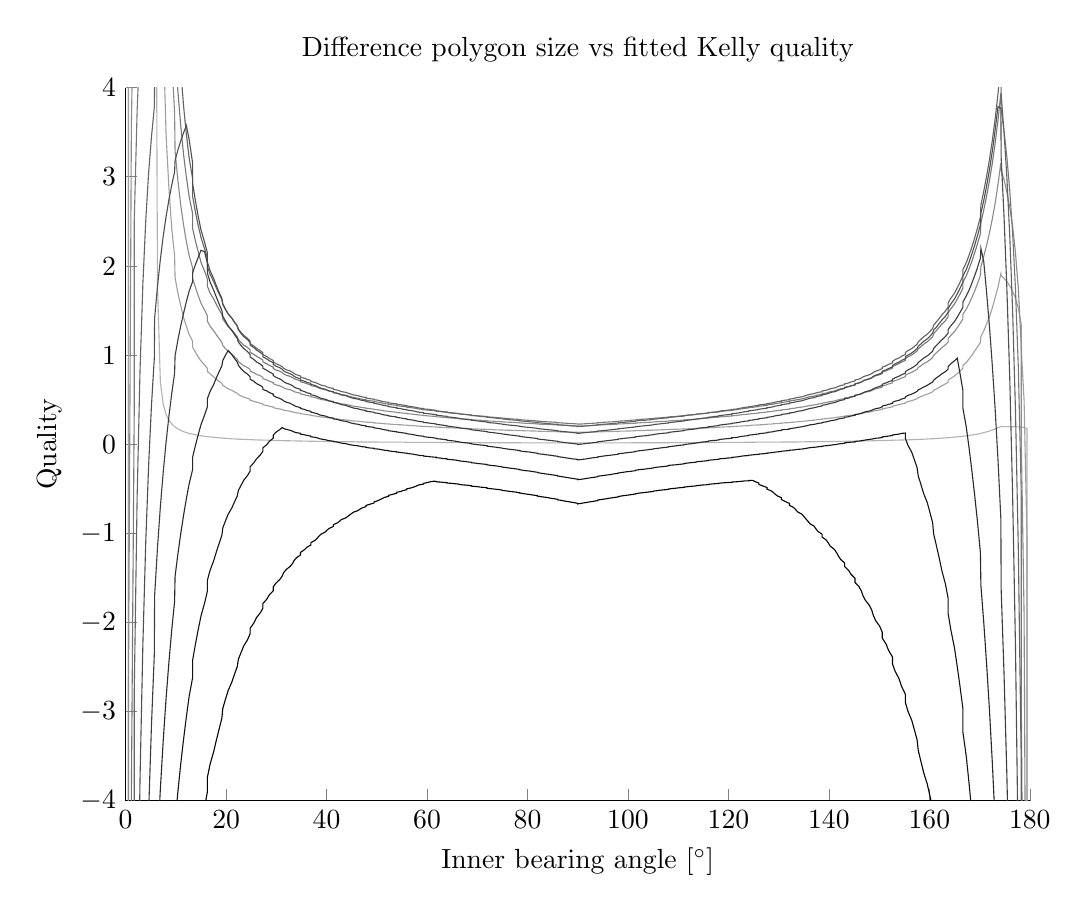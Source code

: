 % This file was created by matlab2tikz v0.4.0.
% Copyright (c) 2008--2013, Nico Schlömer <nico.schloemer@gmail.com>
% All rights reserved.
% 
% The latest updates can be retrieved from
%   http://www.mathworks.com/matlabcentral/fileexchange/22022-matlab2tikz
% where you can also make suggestions and rate matlab2tikz.
% 
% 
% 

% defining custom colors
\definecolor{mycolor1}{rgb}{0.622,0.622,0.622}%
\definecolor{mycolor2}{rgb}{0.544,0.544,0.544}%
\definecolor{mycolor3}{rgb}{0.467,0.467,0.467}%
\definecolor{mycolor4}{rgb}{0.389,0.389,0.389}%

\begin{tikzpicture}

\begin{axis}[%
width=4.521in,
height=3.566in,
scale only axis,
xmin=0,
xmax=180,
xlabel={Inner bearing angle $[^{\circ}]$},
ymin=-4,
ymax=4,
ylabel={Quality},
title={Difference polygon size vs fitted Kelly quality},
axis x line*=bottom,
axis y line*=left
]
\addplot [
color=white!70!black,
solid,
forget plot
]
table[row sep=crcr]{
0 -233.701\\
0.573 9.968\\
};
\addplot [
color=white!70!black,
solid,
forget plot
]
table[row sep=crcr]{
5.768 9.949\\
6.34 1.784\\
6.911 0.701\\
7.481 0.447\\
8.049 0.333\\
8.616 0.269\\
9.181 0.226\\
9.744 0.197\\
9.841 0.192\\
10.408 0.171\\
10.972 0.154\\
11.535 0.141\\
12.095 0.13\\
12.653 0.121\\
13.339 0.112\\
13.339 0.112\\
13.897 0.106\\
14.452 0.1\\
15.005 0.095\\
15.709 0.089\\
16.26 0.084\\
16.26 0.084\\
16.809 0.082\\
17.526 0.077\\
18.072 0.074\\
18.616 0.072\\
19.156 0.069\\
19.344 0.068\\
19.885 0.066\\
20.422 0.064\\
21.161 0.06\\
21.695 0.059\\
22.225 0.058\\
22.443 0.056\\
22.973 0.055\\
23.499 0.054\\
24.254 0.052\\
24.775 0.051\\
24.775 0.051\\
25.537 0.049\\
26.053 0.048\\
26.822 0.047\\
27.332 0.046\\
27.332 0.046\\
28.106 0.045\\
28.61 0.044\\
29.389 0.042\\
29.389 0.042\\
29.887 0.042\\
30.669 0.041\\
31.159 0.04\\
31.457 0.039\\
31.945 0.039\\
32.735 0.038\\
33.215 0.037\\
33.53 0.037\\
34.007 0.036\\
34.804 0.036\\
34.804 0.036\\
35.605 0.034\\
36.069 0.034\\
36.87 0.033\\
36.87 0.033\\
37.674 0.033\\
38.125 0.032\\
38.48 0.032\\
38.928 0.031\\
39.732 0.03\\
40.101 0.03\\
40.539 0.03\\
41.348 0.03\\
41.348 0.03\\
42.158 0.028\\
42.58 0.028\\
42.969 0.028\\
43.781 0.028\\
44.193 0.028\\
44.594 0.028\\
45 0.027\\
45.406 0.027\\
46.219 0.025\\
46.614 0.025\\
47.031 0.025\\
47.842 0.025\\
47.842 0.025\\
48.652 0.025\\
49.461 0.024\\
49.461 0.024\\
50.268 0.024\\
50.711 0.023\\
51.072 0.023\\
51.52 0.023\\
52.326 0.023\\
52.326 0.023\\
53.13 0.023\\
53.931 0.023\\
53.931 0.023\\
54.728 0.023\\
55.196 0.023\\
55.993 0.021\\
55.993 0.021\\
56.785 0.021\\
57.265 0.021\\
57.75 0.021\\
58.055 0.021\\
58.543 0.021\\
59.331 0.021\\
59.331 0.021\\
60.113 0.02\\
60.611 0.02\\
61.39 0.02\\
61.894 0.02\\
61.894 0.02\\
62.668 0.019\\
63.178 0.019\\
63.947 0.019\\
63.947 0.019\\
64.463 0.019\\
65.225 0.018\\
65.746 0.018\\
66.272 0.018\\
66.501 0.018\\
67.027 0.018\\
67.775 0.018\\
68.305 0.018\\
68.839 0.018\\
68.839 0.018\\
69.578 0.018\\
70.115 0.017\\
70.656 0.016\\
71.384 0.016\\
71.928 0.016\\
71.928 0.016\\
72.474 0.016\\
73.191 0.016\\
73.74 0.016\\
74.291 0.016\\
74.846 0.016\\
74.995 0.016\\
75.548 0.016\\
76.103 0.016\\
76.661 0.016\\
77.347 0.016\\
77.905 0.016\\
78.465 0.016\\
78.465 0.016\\
79.028 0.015\\
79.592 0.015\\
80.256 0.015\\
80.819 0.015\\
81.384 0.015\\
81.951 0.015\\
81.951 0.015\\
82.519 0.015\\
83.089 0.015\\
83.66 0.015\\
84.232 0.015\\
84.857 0.015\\
85.426 0.015\\
85.996 0.014\\
85.996 0.014\\
86.566 0.014\\
87.138 0.014\\
87.709 0.014\\
88.282 0.014\\
88.854 0.014\\
89.427 0.014\\
90 0.013\\
90 0.013\\
90.573 0.014\\
91.146 0.014\\
91.718 0.014\\
92.291 0.014\\
92.862 0.014\\
93.434 0.014\\
94.004 0.014\\
94.004 0.014\\
94.574 0.014\\
95.143 0.015\\
95.768 0.015\\
96.34 0.015\\
96.911 0.015\\
97.481 0.015\\
98.049 0.015\\
98.049 0.015\\
98.616 0.015\\
99.181 0.015\\
99.744 0.015\\
100.408 0.015\\
100.972 0.016\\
101.535 0.016\\
101.535 0.016\\
102.095 0.016\\
102.653 0.016\\
103.339 0.016\\
103.897 0.016\\
104.452 0.016\\
105.005 0.016\\
105.154 0.016\\
105.709 0.016\\
106.26 0.016\\
106.809 0.016\\
107.526 0.016\\
108.072 0.016\\
108.072 0.016\\
108.616 0.017\\
109.344 0.017\\
109.885 0.017\\
110.422 0.017\\
111.161 0.017\\
111.161 0.017\\
111.695 0.017\\
112.225 0.018\\
112.973 0.018\\
113.499 0.018\\
113.728 0.018\\
114.254 0.018\\
114.775 0.018\\
115.537 0.018\\
116.053 0.019\\
116.053 0.019\\
116.822 0.019\\
117.332 0.019\\
118.106 0.019\\
118.106 0.019\\
118.61 0.02\\
119.389 0.02\\
119.887 0.02\\
120.669 0.02\\
120.669 0.02\\
121.457 0.021\\
121.945 0.021\\
122.25 0.021\\
122.735 0.021\\
123.215 0.021\\
124.007 0.022\\
124.007 0.022\\
124.804 0.022\\
125.272 0.022\\
126.069 0.023\\
126.069 0.023\\
126.87 0.023\\
127.674 0.023\\
127.674 0.023\\
128.48 0.023\\
128.928 0.023\\
129.289 0.023\\
129.732 0.023\\
130.539 0.024\\
130.539 0.024\\
131.348 0.024\\
132.158 0.025\\
132.158 0.025\\
132.969 0.025\\
133.386 0.025\\
133.781 0.025\\
134.594 0.026\\
135 0.026\\
135.406 0.027\\
135.807 0.027\\
136.219 0.027\\
137.031 0.027\\
137.42 0.028\\
137.842 0.028\\
138.652 0.029\\
138.652 0.029\\
139.461 0.029\\
139.899 0.029\\
140.268 0.03\\
141.072 0.031\\
141.52 0.031\\
141.875 0.031\\
142.326 0.032\\
143.13 0.032\\
143.13 0.032\\
143.931 0.033\\
144.395 0.033\\
145.196 0.034\\
145.196 0.034\\
145.993 0.035\\
146.47 0.036\\
146.785 0.036\\
147.265 0.037\\
148.055 0.037\\
148.543 0.038\\
148.841 0.039\\
149.331 0.039\\
150.113 0.04\\
150.611 0.041\\
150.611 0.041\\
151.39 0.042\\
151.894 0.043\\
152.668 0.044\\
152.668 0.044\\
153.178 0.045\\
153.947 0.046\\
154.463 0.047\\
155.225 0.048\\
155.225 0.048\\
155.746 0.049\\
156.501 0.05\\
157.027 0.051\\
157.557 0.052\\
157.775 0.053\\
158.305 0.055\\
158.839 0.056\\
159.578 0.058\\
160.115 0.06\\
160.656 0.061\\
160.844 0.062\\
161.384 0.064\\
161.928 0.066\\
162.474 0.068\\
163.191 0.071\\
163.74 0.073\\
163.74 0.073\\
164.291 0.076\\
164.995 0.08\\
165.548 0.082\\
166.103 0.085\\
166.661 0.088\\
166.661 0.088\\
167.347 0.093\\
167.905 0.098\\
168.465 0.103\\
169.028 0.108\\
169.592 0.113\\
170.159 0.12\\
170.256 0.122\\
170.819 0.129\\
171.384 0.138\\
171.951 0.147\\
172.519 0.158\\
173.089 0.171\\
173.66 0.186\\
174.232 0.197\\
174.289 0.198\\
174.857 0.197\\
175.426 0.197\\
175.996 0.197\\
176.566 0.196\\
177.138 0.195\\
177.709 0.194\\
178.282 0.192\\
178.282 0.192\\
178.854 0.188\\
179.427 0.176\\
180 -243.501\\
};
\addplot [
color=mycolor1,
solid,
forget plot
]
table[row sep=crcr]{
0 -233.701\\
0.573 6.67\\
};
\addplot [
color=mycolor1,
solid,
forget plot
]
table[row sep=crcr]{
7.481 4.599\\
8.049 3.476\\
8.616 2.872\\
9.181 2.414\\
9.744 2.119\\
9.841 1.869\\
10.408 1.693\\
10.972 1.554\\
11.535 1.421\\
12.095 1.322\\
12.653 1.23\\
13.339 1.156\\
13.339 1.091\\
13.897 1.03\\
14.452 0.979\\
15.005 0.933\\
15.709 0.89\\
16.26 0.852\\
16.26 0.817\\
16.809 0.788\\
17.526 0.755\\
18.072 0.728\\
18.616 0.704\\
19.156 0.681\\
19.344 0.66\\
19.885 0.64\\
20.422 0.621\\
21.161 0.604\\
21.695 0.586\\
22.225 0.57\\
22.443 0.556\\
22.973 0.542\\
23.499 0.528\\
24.254 0.515\\
24.775 0.504\\
24.775 0.492\\
25.537 0.481\\
26.053 0.471\\
26.822 0.461\\
27.332 0.451\\
27.332 0.443\\
28.106 0.434\\
28.61 0.426\\
29.389 0.417\\
29.389 0.411\\
29.887 0.403\\
30.669 0.395\\
31.159 0.389\\
31.457 0.383\\
31.945 0.376\\
32.735 0.37\\
33.215 0.363\\
33.53 0.357\\
34.007 0.352\\
34.804 0.347\\
34.804 0.342\\
35.605 0.336\\
36.069 0.331\\
36.87 0.327\\
36.87 0.322\\
37.674 0.317\\
38.125 0.313\\
38.48 0.309\\
38.928 0.305\\
39.732 0.301\\
40.101 0.297\\
40.539 0.294\\
41.348 0.289\\
41.348 0.286\\
42.158 0.282\\
42.58 0.279\\
42.969 0.276\\
43.781 0.272\\
44.193 0.269\\
44.594 0.267\\
45 0.263\\
45.406 0.26\\
46.219 0.258\\
46.614 0.255\\
47.031 0.252\\
47.842 0.249\\
47.842 0.247\\
48.652 0.245\\
49.461 0.242\\
49.461 0.238\\
50.268 0.236\\
50.711 0.234\\
51.072 0.232\\
51.52 0.229\\
52.326 0.227\\
52.326 0.226\\
53.13 0.223\\
53.931 0.222\\
53.931 0.219\\
54.728 0.218\\
55.196 0.215\\
55.993 0.213\\
55.993 0.211\\
56.785 0.209\\
57.265 0.208\\
57.75 0.205\\
58.055 0.204\\
58.543 0.202\\
59.331 0.2\\
59.331 0.199\\
60.113 0.198\\
60.611 0.196\\
61.39 0.194\\
61.894 0.192\\
61.894 0.191\\
62.668 0.19\\
63.178 0.188\\
63.947 0.187\\
63.947 0.185\\
64.463 0.184\\
65.225 0.183\\
65.746 0.181\\
66.272 0.18\\
66.501 0.179\\
67.027 0.177\\
67.775 0.176\\
68.305 0.175\\
68.839 0.174\\
68.839 0.172\\
69.578 0.171\\
70.115 0.17\\
70.656 0.168\\
71.384 0.168\\
71.928 0.166\\
71.928 0.165\\
72.474 0.165\\
73.191 0.162\\
73.74 0.161\\
74.291 0.16\\
74.846 0.159\\
74.995 0.159\\
75.548 0.157\\
76.103 0.156\\
76.661 0.156\\
77.347 0.155\\
77.905 0.154\\
78.465 0.153\\
78.465 0.153\\
79.028 0.151\\
79.592 0.15\\
80.256 0.149\\
80.819 0.148\\
81.384 0.148\\
81.951 0.146\\
81.951 0.146\\
82.519 0.145\\
83.089 0.144\\
83.66 0.143\\
84.232 0.142\\
84.857 0.141\\
85.426 0.141\\
85.996 0.14\\
85.996 0.14\\
86.566 0.137\\
87.138 0.137\\
87.709 0.136\\
88.282 0.135\\
88.854 0.135\\
89.427 0.134\\
90 0.134\\
90 0.132\\
90.573 0.134\\
91.146 0.134\\
91.718 0.135\\
92.291 0.135\\
92.862 0.137\\
93.434 0.137\\
94.004 0.138\\
94.004 0.138\\
94.574 0.14\\
95.143 0.14\\
95.768 0.141\\
96.34 0.142\\
96.911 0.142\\
97.481 0.144\\
98.049 0.144\\
98.049 0.145\\
98.616 0.146\\
99.181 0.146\\
99.744 0.148\\
100.408 0.148\\
100.972 0.15\\
101.535 0.151\\
101.535 0.151\\
102.095 0.153\\
102.653 0.153\\
103.339 0.154\\
103.897 0.156\\
104.452 0.156\\
105.005 0.157\\
105.154 0.159\\
105.709 0.159\\
106.26 0.16\\
106.809 0.162\\
107.526 0.163\\
108.072 0.163\\
108.072 0.165\\
108.616 0.166\\
109.344 0.168\\
109.885 0.168\\
110.422 0.169\\
111.161 0.171\\
111.161 0.172\\
111.695 0.172\\
112.225 0.173\\
112.973 0.175\\
113.499 0.177\\
113.728 0.178\\
114.254 0.18\\
114.775 0.18\\
115.537 0.181\\
116.053 0.183\\
116.053 0.184\\
116.822 0.186\\
117.332 0.188\\
118.106 0.189\\
118.106 0.191\\
118.61 0.192\\
119.389 0.194\\
119.887 0.195\\
120.669 0.197\\
120.669 0.198\\
121.457 0.2\\
121.945 0.202\\
122.25 0.203\\
122.735 0.204\\
123.215 0.206\\
124.007 0.208\\
124.007 0.209\\
124.804 0.213\\
125.272 0.214\\
126.069 0.216\\
126.069 0.217\\
126.87 0.219\\
127.674 0.222\\
127.674 0.224\\
128.48 0.225\\
128.928 0.229\\
129.289 0.23\\
129.732 0.232\\
130.539 0.235\\
130.539 0.237\\
131.348 0.24\\
132.158 0.242\\
132.158 0.245\\
132.969 0.246\\
133.386 0.25\\
133.781 0.251\\
134.594 0.255\\
135 0.258\\
135.406 0.26\\
135.807 0.263\\
136.219 0.266\\
137.031 0.269\\
137.42 0.273\\
137.842 0.276\\
138.652 0.279\\
138.652 0.283\\
139.461 0.286\\
139.899 0.289\\
140.268 0.293\\
141.072 0.295\\
141.52 0.301\\
141.875 0.304\\
142.326 0.307\\
143.13 0.313\\
143.13 0.316\\
143.931 0.321\\
144.395 0.326\\
145.196 0.329\\
145.196 0.334\\
145.993 0.339\\
146.47 0.344\\
146.785 0.349\\
147.265 0.354\\
148.055 0.359\\
148.543 0.366\\
148.841 0.371\\
149.331 0.378\\
150.113 0.384\\
150.611 0.39\\
150.611 0.397\\
151.39 0.404\\
151.894 0.41\\
152.668 0.419\\
152.668 0.425\\
153.178 0.434\\
153.947 0.443\\
154.463 0.451\\
155.225 0.46\\
155.225 0.468\\
155.746 0.479\\
156.501 0.489\\
157.027 0.499\\
157.557 0.511\\
157.775 0.521\\
158.305 0.534\\
158.839 0.547\\
159.578 0.561\\
160.115 0.574\\
160.656 0.588\\
160.844 0.604\\
161.384 0.619\\
161.928 0.637\\
162.474 0.655\\
163.191 0.677\\
163.74 0.696\\
163.74 0.716\\
164.291 0.74\\
164.995 0.765\\
165.548 0.791\\
166.103 0.818\\
166.661 0.851\\
166.661 0.883\\
167.347 0.916\\
167.905 0.957\\
168.465 0.997\\
169.028 1.045\\
169.592 1.091\\
170.159 1.143\\
170.256 1.206\\
170.819 1.269\\
171.384 1.348\\
171.951 1.427\\
172.519 1.527\\
173.089 1.642\\
173.66 1.761\\
174.232 1.913\\
174.289 1.892\\
174.857 1.86\\
175.426 1.826\\
175.996 1.777\\
176.566 1.715\\
177.138 1.64\\
177.709 1.524\\
178.282 1.346\\
178.282 1.081\\
178.854 0.493\\
179.427 -1.044\\
180 -241.501\\
};
\addplot [
color=mycolor2,
solid,
forget plot
]
table[row sep=crcr]{
0 -233.701\\
0.573 -2.697\\
1.146 3.598\\
1.718 5.478\\
};
\addplot [
color=mycolor2,
solid,
forget plot
]
table[row sep=crcr]{
9.181 4.326\\
9.744 3.717\\
9.841 3.289\\
10.408 2.954\\
10.972 2.681\\
11.535 2.459\\
12.095 2.271\\
12.653 2.114\\
13.339 1.977\\
13.339 1.858\\
13.897 1.758\\
14.452 1.665\\
15.005 1.582\\
15.709 1.507\\
16.26 1.441\\
16.26 1.381\\
16.809 1.324\\
17.526 1.273\\
18.072 1.226\\
18.616 1.185\\
19.156 1.143\\
19.344 1.105\\
19.885 1.072\\
20.422 1.04\\
21.161 1.009\\
21.695 0.98\\
22.225 0.953\\
22.443 0.927\\
22.973 0.903\\
23.499 0.881\\
24.254 0.86\\
24.775 0.839\\
24.775 0.82\\
25.537 0.801\\
26.053 0.783\\
26.822 0.767\\
27.332 0.75\\
27.332 0.735\\
28.106 0.72\\
28.61 0.706\\
29.389 0.692\\
29.389 0.679\\
29.887 0.667\\
30.669 0.654\\
31.159 0.643\\
31.457 0.632\\
31.945 0.621\\
32.735 0.611\\
33.215 0.6\\
33.53 0.59\\
34.007 0.581\\
34.804 0.573\\
34.804 0.563\\
35.605 0.554\\
36.069 0.546\\
36.87 0.539\\
36.87 0.531\\
37.674 0.524\\
38.125 0.515\\
38.48 0.509\\
38.928 0.501\\
39.732 0.494\\
40.101 0.488\\
40.539 0.482\\
41.348 0.475\\
41.348 0.469\\
42.158 0.464\\
42.58 0.457\\
42.969 0.452\\
43.781 0.447\\
44.193 0.441\\
44.594 0.436\\
45 0.431\\
45.406 0.425\\
46.219 0.421\\
46.614 0.416\\
47.031 0.412\\
47.842 0.406\\
47.842 0.402\\
48.652 0.398\\
49.461 0.393\\
49.461 0.39\\
50.268 0.385\\
50.711 0.382\\
51.072 0.378\\
51.52 0.373\\
52.326 0.37\\
52.326 0.367\\
53.13 0.363\\
53.931 0.359\\
53.931 0.355\\
54.728 0.352\\
55.196 0.349\\
55.993 0.346\\
55.993 0.342\\
56.785 0.339\\
57.265 0.336\\
57.75 0.332\\
58.055 0.33\\
58.543 0.327\\
59.331 0.324\\
59.331 0.321\\
60.113 0.318\\
60.611 0.315\\
61.39 0.313\\
61.894 0.31\\
61.894 0.307\\
62.668 0.305\\
63.178 0.302\\
63.947 0.3\\
63.947 0.298\\
64.463 0.295\\
65.225 0.292\\
65.746 0.29\\
66.272 0.287\\
66.501 0.285\\
67.027 0.283\\
67.775 0.281\\
68.305 0.279\\
68.839 0.277\\
68.839 0.275\\
69.578 0.272\\
70.115 0.27\\
70.656 0.268\\
71.384 0.266\\
71.928 0.264\\
71.928 0.262\\
72.474 0.259\\
73.191 0.258\\
73.74 0.256\\
74.291 0.255\\
74.846 0.252\\
74.995 0.25\\
75.548 0.248\\
76.103 0.247\\
76.661 0.246\\
77.347 0.244\\
77.905 0.242\\
78.465 0.24\\
78.465 0.239\\
79.028 0.237\\
79.592 0.234\\
80.256 0.234\\
80.819 0.232\\
81.384 0.23\\
81.951 0.228\\
81.951 0.227\\
82.519 0.224\\
83.089 0.223\\
83.66 0.221\\
84.232 0.221\\
84.857 0.22\\
85.426 0.218\\
85.996 0.216\\
85.996 0.215\\
86.566 0.214\\
87.138 0.212\\
87.709 0.211\\
88.282 0.209\\
88.854 0.207\\
89.427 0.206\\
90 0.205\\
90 0.204\\
90.573 0.204\\
91.146 0.205\\
91.718 0.206\\
92.291 0.208\\
92.862 0.209\\
93.434 0.211\\
94.004 0.213\\
94.004 0.214\\
94.574 0.216\\
95.143 0.217\\
95.768 0.219\\
96.34 0.22\\
96.911 0.222\\
97.481 0.223\\
98.049 0.225\\
98.049 0.227\\
98.616 0.228\\
99.181 0.229\\
99.744 0.231\\
100.408 0.232\\
100.972 0.234\\
101.535 0.235\\
101.535 0.237\\
102.095 0.239\\
102.653 0.241\\
103.339 0.243\\
103.897 0.245\\
104.452 0.246\\
105.005 0.248\\
105.154 0.25\\
105.709 0.252\\
106.26 0.254\\
106.809 0.255\\
107.526 0.257\\
108.072 0.259\\
108.072 0.261\\
108.616 0.263\\
109.344 0.264\\
109.885 0.267\\
110.422 0.268\\
111.161 0.271\\
111.161 0.273\\
111.695 0.275\\
112.225 0.277\\
112.973 0.279\\
113.499 0.282\\
113.728 0.284\\
114.254 0.286\\
114.775 0.288\\
115.537 0.291\\
116.053 0.293\\
116.053 0.295\\
116.822 0.298\\
117.332 0.301\\
118.106 0.303\\
118.106 0.306\\
118.61 0.308\\
119.389 0.31\\
119.887 0.313\\
120.669 0.316\\
120.669 0.319\\
121.457 0.321\\
121.945 0.325\\
122.25 0.328\\
122.735 0.331\\
123.215 0.334\\
124.007 0.337\\
124.007 0.339\\
124.804 0.342\\
125.272 0.345\\
126.069 0.349\\
126.069 0.353\\
126.87 0.356\\
127.674 0.36\\
127.674 0.363\\
128.48 0.366\\
128.928 0.37\\
129.289 0.374\\
129.732 0.377\\
130.539 0.381\\
130.539 0.385\\
131.348 0.389\\
132.158 0.393\\
132.158 0.397\\
132.969 0.402\\
133.386 0.406\\
133.781 0.411\\
134.594 0.416\\
135 0.42\\
135.406 0.425\\
135.807 0.429\\
136.219 0.434\\
137.031 0.44\\
137.42 0.444\\
137.842 0.45\\
138.652 0.455\\
138.652 0.461\\
139.461 0.467\\
139.899 0.473\\
140.268 0.478\\
141.072 0.484\\
141.52 0.492\\
141.875 0.498\\
142.326 0.505\\
143.13 0.511\\
143.13 0.519\\
143.931 0.525\\
144.395 0.533\\
145.196 0.54\\
145.196 0.549\\
145.993 0.557\\
146.47 0.565\\
146.785 0.574\\
147.265 0.583\\
148.055 0.591\\
148.543 0.601\\
148.841 0.611\\
149.331 0.621\\
150.113 0.632\\
150.611 0.641\\
150.611 0.653\\
151.39 0.664\\
151.894 0.676\\
152.668 0.688\\
152.668 0.702\\
153.178 0.714\\
153.947 0.727\\
154.463 0.742\\
155.225 0.757\\
155.225 0.773\\
155.746 0.789\\
156.501 0.806\\
157.027 0.823\\
157.557 0.84\\
157.775 0.86\\
158.305 0.88\\
158.839 0.902\\
159.578 0.924\\
160.115 0.947\\
160.656 0.971\\
160.844 0.996\\
161.384 1.025\\
161.928 1.052\\
162.474 1.082\\
163.191 1.114\\
163.74 1.147\\
163.74 1.184\\
164.291 1.221\\
164.995 1.263\\
165.548 1.306\\
166.103 1.353\\
166.661 1.403\\
166.661 1.455\\
167.347 1.515\\
167.905 1.577\\
168.465 1.646\\
169.028 1.72\\
169.592 1.803\\
170.159 1.892\\
170.256 1.99\\
170.819 2.106\\
171.384 2.23\\
171.951 2.367\\
172.519 2.523\\
173.089 2.7\\
173.66 2.916\\
174.232 3.156\\
174.289 3.078\\
174.857 2.969\\
175.426 2.829\\
175.996 2.662\\
176.566 2.448\\
177.138 2.147\\
177.709 1.746\\
178.282 1.108\\
178.282 0.096\\
178.854 -1.901\\
179.427 -8.339\\
};
\addplot [
color=mycolor3,
solid,
forget plot
]
table[row sep=crcr]{
0.573 -17.127\\
1.146 -3.887\\
1.718 0.42\\
1.718 2.506\\
2.291 3.748\\
2.862 4.512\\
};
\addplot [
color=mycolor3,
solid,
forget plot
]
table[row sep=crcr]{
9.841 4.429\\
10.408 3.955\\
10.972 3.572\\
11.535 3.246\\
12.095 2.996\\
12.653 2.773\\
13.339 2.586\\
13.339 2.419\\
13.897 2.28\\
14.452 2.158\\
15.005 2.04\\
15.709 1.943\\
16.26 1.853\\
16.26 1.773\\
16.809 1.696\\
17.526 1.628\\
18.072 1.567\\
18.616 1.51\\
19.156 1.455\\
19.344 1.406\\
19.885 1.361\\
20.422 1.319\\
21.161 1.279\\
21.695 1.242\\
22.225 1.206\\
22.443 1.173\\
22.973 1.141\\
23.499 1.113\\
24.254 1.085\\
24.775 1.057\\
24.775 1.031\\
25.537 1.007\\
26.053 0.986\\
26.822 0.962\\
27.332 0.942\\
27.332 0.922\\
28.106 0.902\\
28.61 0.884\\
29.389 0.866\\
29.389 0.85\\
29.887 0.833\\
30.669 0.819\\
31.159 0.803\\
31.457 0.788\\
31.945 0.774\\
32.735 0.761\\
33.215 0.748\\
33.53 0.736\\
34.007 0.724\\
34.804 0.711\\
34.804 0.7\\
35.605 0.689\\
36.069 0.678\\
36.87 0.667\\
36.87 0.658\\
37.674 0.648\\
38.125 0.639\\
38.48 0.63\\
38.928 0.621\\
39.732 0.611\\
40.101 0.604\\
40.539 0.595\\
41.348 0.586\\
41.348 0.579\\
42.158 0.572\\
42.58 0.565\\
42.969 0.556\\
43.781 0.55\\
44.193 0.543\\
44.594 0.535\\
45 0.53\\
45.406 0.524\\
46.219 0.516\\
46.614 0.51\\
47.031 0.505\\
47.842 0.498\\
47.842 0.492\\
48.652 0.487\\
49.461 0.482\\
49.461 0.477\\
50.268 0.472\\
50.711 0.467\\
51.072 0.461\\
51.52 0.455\\
52.326 0.45\\
52.326 0.446\\
53.13 0.441\\
53.931 0.437\\
53.931 0.432\\
54.728 0.427\\
55.196 0.423\\
55.993 0.419\\
55.993 0.415\\
56.785 0.41\\
57.265 0.406\\
57.75 0.403\\
58.055 0.398\\
58.543 0.394\\
59.331 0.39\\
59.331 0.386\\
60.113 0.383\\
60.611 0.38\\
61.39 0.376\\
61.894 0.372\\
61.894 0.369\\
62.668 0.365\\
63.178 0.361\\
63.947 0.358\\
63.947 0.354\\
64.463 0.351\\
65.225 0.348\\
65.746 0.345\\
66.272 0.343\\
66.501 0.339\\
67.027 0.336\\
67.775 0.333\\
68.305 0.33\\
68.839 0.327\\
68.839 0.323\\
69.578 0.321\\
70.115 0.318\\
70.656 0.316\\
71.384 0.313\\
71.928 0.311\\
71.928 0.307\\
72.474 0.305\\
73.191 0.302\\
73.74 0.299\\
74.291 0.296\\
74.846 0.295\\
74.995 0.293\\
75.548 0.29\\
76.103 0.288\\
76.661 0.284\\
77.347 0.281\\
77.905 0.28\\
78.465 0.277\\
78.465 0.275\\
79.028 0.272\\
79.592 0.27\\
80.256 0.268\\
80.819 0.266\\
81.384 0.263\\
81.951 0.261\\
81.951 0.258\\
82.519 0.257\\
83.089 0.254\\
83.66 0.252\\
84.232 0.25\\
84.857 0.248\\
85.426 0.246\\
85.996 0.244\\
85.996 0.241\\
86.566 0.239\\
87.138 0.237\\
87.709 0.235\\
88.282 0.233\\
88.854 0.231\\
89.427 0.229\\
90 0.227\\
90 0.225\\
90.573 0.226\\
91.146 0.228\\
91.718 0.23\\
92.291 0.233\\
92.862 0.234\\
93.434 0.236\\
94.004 0.238\\
94.004 0.241\\
94.574 0.243\\
95.143 0.246\\
95.768 0.247\\
96.34 0.25\\
96.911 0.251\\
97.481 0.254\\
98.049 0.256\\
98.049 0.258\\
98.616 0.26\\
99.181 0.262\\
99.744 0.263\\
100.408 0.267\\
100.972 0.27\\
101.535 0.271\\
101.535 0.273\\
102.095 0.276\\
102.653 0.279\\
103.339 0.281\\
103.897 0.284\\
104.452 0.286\\
105.005 0.287\\
105.154 0.29\\
105.709 0.293\\
106.26 0.295\\
106.809 0.298\\
107.526 0.301\\
108.072 0.303\\
108.072 0.306\\
108.616 0.308\\
109.344 0.31\\
109.885 0.313\\
110.422 0.317\\
111.161 0.32\\
111.161 0.322\\
111.695 0.325\\
112.225 0.329\\
112.973 0.331\\
113.499 0.334\\
113.728 0.337\\
114.254 0.34\\
114.775 0.342\\
115.537 0.346\\
116.053 0.349\\
116.053 0.353\\
116.822 0.356\\
117.332 0.358\\
118.106 0.362\\
118.106 0.365\\
118.61 0.369\\
119.389 0.373\\
119.887 0.376\\
120.669 0.38\\
120.669 0.382\\
121.457 0.386\\
121.945 0.39\\
122.25 0.394\\
122.735 0.397\\
123.215 0.401\\
124.007 0.407\\
124.007 0.41\\
124.804 0.414\\
125.272 0.417\\
126.069 0.423\\
126.069 0.426\\
126.87 0.431\\
127.674 0.436\\
127.674 0.44\\
128.48 0.445\\
128.928 0.449\\
129.289 0.454\\
129.732 0.459\\
130.539 0.464\\
130.539 0.469\\
131.348 0.473\\
132.158 0.48\\
132.158 0.485\\
132.969 0.491\\
133.386 0.496\\
133.781 0.501\\
134.594 0.507\\
135 0.514\\
135.406 0.519\\
135.807 0.526\\
136.219 0.533\\
137.031 0.539\\
137.42 0.545\\
137.842 0.552\\
138.652 0.559\\
138.652 0.566\\
139.461 0.573\\
139.899 0.581\\
140.268 0.589\\
141.072 0.596\\
141.52 0.604\\
141.875 0.613\\
142.326 0.621\\
143.13 0.63\\
143.13 0.639\\
143.931 0.647\\
144.395 0.656\\
145.196 0.666\\
145.196 0.676\\
145.993 0.687\\
146.47 0.697\\
146.785 0.708\\
147.265 0.719\\
148.055 0.731\\
148.543 0.743\\
148.841 0.754\\
149.331 0.769\\
150.113 0.779\\
150.611 0.793\\
150.611 0.807\\
151.39 0.823\\
151.894 0.837\\
152.668 0.853\\
152.668 0.869\\
153.178 0.886\\
153.947 0.904\\
154.463 0.921\\
155.225 0.939\\
155.225 0.959\\
155.746 0.98\\
156.501 1.001\\
157.027 1.023\\
157.557 1.045\\
157.775 1.069\\
158.305 1.094\\
158.839 1.12\\
159.578 1.149\\
160.115 1.177\\
160.656 1.206\\
160.844 1.239\\
161.384 1.274\\
161.928 1.309\\
162.474 1.346\\
163.191 1.385\\
163.74 1.43\\
163.74 1.473\\
164.291 1.521\\
164.995 1.571\\
165.548 1.628\\
166.103 1.684\\
166.661 1.747\\
166.661 1.816\\
167.347 1.888\\
167.905 1.968\\
168.465 2.051\\
169.028 2.148\\
169.592 2.25\\
170.159 2.361\\
170.256 2.484\\
170.819 2.625\\
171.384 2.781\\
171.951 2.953\\
172.519 3.148\\
173.089 3.375\\
173.66 3.634\\
174.232 3.94\\
174.289 3.757\\
174.857 3.515\\
175.426 3.22\\
175.996 2.851\\
176.566 2.376\\
177.138 1.744\\
177.709 0.86\\
178.282 -0.523\\
178.282 -2.764\\
178.854 -7.246\\
};
\addplot [
color=mycolor4,
solid,
forget plot
]
table[row sep=crcr]{
1.718 -6.376\\
1.718 -2.767\\
2.291 -0.588\\
2.862 0.823\\
3.434 1.8\\
4.004 2.508\\
4.574 3.044\\
5.143 3.447\\
5.711 3.779\\
5.768 4.047\\
};
\addplot [
color=mycolor4,
solid,
forget plot
]
table[row sep=crcr]{
10.972 4.198\\
11.535 3.793\\
12.095 3.473\\
12.653 3.206\\
13.339 2.976\\
13.339 2.778\\
13.897 2.605\\
14.452 2.452\\
15.005 2.318\\
15.709 2.194\\
16.26 2.089\\
16.26 1.993\\
16.809 1.906\\
17.526 1.823\\
18.072 1.75\\
18.616 1.684\\
19.156 1.62\\
19.344 1.565\\
19.885 1.51\\
20.422 1.459\\
21.161 1.413\\
21.695 1.369\\
22.225 1.329\\
22.443 1.291\\
22.973 1.255\\
23.499 1.222\\
24.254 1.188\\
24.775 1.157\\
24.775 1.129\\
25.537 1.101\\
26.053 1.074\\
26.822 1.05\\
27.332 1.025\\
27.332 1.004\\
28.106 0.983\\
28.61 0.962\\
29.389 0.94\\
29.389 0.923\\
29.887 0.904\\
30.669 0.886\\
31.159 0.868\\
31.457 0.852\\
31.945 0.836\\
32.735 0.822\\
33.215 0.806\\
33.53 0.792\\
34.007 0.779\\
34.804 0.765\\
34.804 0.753\\
35.605 0.74\\
36.069 0.728\\
36.87 0.716\\
36.87 0.704\\
37.674 0.693\\
38.125 0.683\\
38.48 0.673\\
38.928 0.662\\
39.732 0.653\\
40.101 0.642\\
40.539 0.634\\
41.348 0.625\\
41.348 0.615\\
42.158 0.606\\
42.58 0.598\\
42.969 0.59\\
43.781 0.582\\
44.193 0.574\\
44.594 0.567\\
45 0.559\\
45.406 0.552\\
46.219 0.545\\
46.614 0.538\\
47.031 0.531\\
47.842 0.525\\
47.842 0.518\\
48.652 0.51\\
49.461 0.505\\
49.461 0.499\\
50.268 0.493\\
50.711 0.486\\
51.072 0.48\\
51.52 0.475\\
52.326 0.47\\
52.326 0.464\\
53.13 0.458\\
53.931 0.453\\
53.931 0.449\\
54.728 0.443\\
55.196 0.438\\
55.993 0.433\\
55.993 0.428\\
56.785 0.423\\
57.265 0.418\\
57.75 0.414\\
58.055 0.41\\
58.543 0.404\\
59.331 0.4\\
59.331 0.395\\
60.113 0.392\\
60.611 0.388\\
61.39 0.383\\
61.894 0.379\\
61.894 0.375\\
62.668 0.369\\
63.178 0.366\\
63.947 0.362\\
63.947 0.36\\
64.463 0.355\\
65.225 0.351\\
65.746 0.347\\
66.272 0.344\\
66.501 0.34\\
67.027 0.337\\
67.775 0.333\\
68.305 0.329\\
68.839 0.326\\
68.839 0.322\\
69.578 0.319\\
70.115 0.316\\
70.656 0.311\\
71.384 0.308\\
71.928 0.306\\
71.928 0.302\\
72.474 0.299\\
73.191 0.296\\
73.74 0.292\\
74.291 0.289\\
74.846 0.286\\
74.995 0.284\\
75.548 0.28\\
76.103 0.277\\
76.661 0.273\\
77.347 0.271\\
77.905 0.268\\
78.465 0.265\\
78.465 0.262\\
79.028 0.259\\
79.592 0.257\\
80.256 0.252\\
80.819 0.25\\
81.384 0.247\\
81.951 0.245\\
81.951 0.241\\
82.519 0.239\\
83.089 0.236\\
83.66 0.233\\
84.232 0.23\\
84.857 0.227\\
85.426 0.224\\
85.996 0.223\\
85.996 0.219\\
86.566 0.216\\
87.138 0.214\\
87.709 0.212\\
88.282 0.208\\
88.854 0.205\\
89.427 0.203\\
90 0.2\\
90 0.198\\
90.573 0.2\\
91.146 0.202\\
91.718 0.205\\
92.291 0.207\\
92.862 0.21\\
93.434 0.214\\
94.004 0.216\\
94.004 0.219\\
94.574 0.221\\
95.143 0.224\\
95.768 0.226\\
96.34 0.229\\
96.911 0.231\\
97.481 0.235\\
98.049 0.237\\
98.049 0.24\\
98.616 0.244\\
99.181 0.245\\
99.744 0.248\\
100.408 0.251\\
100.972 0.254\\
101.535 0.257\\
101.535 0.26\\
102.095 0.264\\
102.653 0.267\\
103.339 0.268\\
103.897 0.272\\
104.452 0.274\\
105.005 0.278\\
105.154 0.28\\
105.709 0.283\\
106.26 0.288\\
106.809 0.29\\
107.526 0.293\\
108.072 0.296\\
108.072 0.299\\
108.616 0.303\\
109.344 0.306\\
109.885 0.31\\
110.422 0.312\\
111.161 0.315\\
111.161 0.319\\
111.695 0.322\\
112.225 0.326\\
112.973 0.33\\
113.499 0.334\\
113.728 0.337\\
114.254 0.34\\
114.775 0.343\\
115.537 0.347\\
116.053 0.352\\
116.053 0.355\\
116.822 0.358\\
117.332 0.361\\
118.106 0.366\\
118.106 0.369\\
118.61 0.374\\
119.389 0.378\\
119.887 0.382\\
120.669 0.386\\
120.669 0.39\\
121.457 0.394\\
121.945 0.398\\
122.25 0.403\\
122.735 0.407\\
123.215 0.412\\
124.007 0.417\\
124.007 0.42\\
124.804 0.425\\
125.272 0.431\\
126.069 0.436\\
126.069 0.441\\
126.87 0.446\\
127.674 0.45\\
127.674 0.456\\
128.48 0.461\\
128.928 0.466\\
129.289 0.472\\
129.732 0.477\\
130.539 0.482\\
130.539 0.488\\
131.348 0.494\\
132.158 0.5\\
132.158 0.506\\
132.969 0.512\\
133.386 0.52\\
133.781 0.525\\
134.594 0.531\\
135 0.538\\
135.406 0.545\\
135.807 0.552\\
136.219 0.559\\
137.031 0.567\\
137.42 0.574\\
137.842 0.581\\
138.652 0.588\\
138.652 0.597\\
139.461 0.605\\
139.899 0.612\\
140.268 0.622\\
141.072 0.63\\
141.52 0.639\\
141.875 0.648\\
142.326 0.658\\
143.13 0.667\\
143.13 0.677\\
143.931 0.687\\
144.395 0.698\\
145.196 0.709\\
145.196 0.72\\
145.993 0.73\\
146.47 0.742\\
146.785 0.755\\
147.265 0.765\\
148.055 0.779\\
148.543 0.792\\
148.841 0.805\\
149.331 0.819\\
150.113 0.834\\
150.611 0.848\\
150.611 0.863\\
151.39 0.88\\
151.894 0.896\\
152.668 0.913\\
152.668 0.929\\
153.178 0.949\\
153.947 0.967\\
154.463 0.987\\
155.225 1.007\\
155.225 1.028\\
155.746 1.05\\
156.501 1.073\\
157.027 1.097\\
157.557 1.122\\
157.775 1.148\\
158.305 1.176\\
158.839 1.204\\
159.578 1.234\\
160.115 1.265\\
160.656 1.3\\
160.844 1.333\\
161.384 1.371\\
161.928 1.409\\
162.474 1.449\\
163.191 1.494\\
163.74 1.539\\
163.74 1.588\\
164.291 1.638\\
164.995 1.694\\
165.548 1.754\\
166.103 1.817\\
166.661 1.885\\
166.661 1.958\\
167.347 2.036\\
167.905 2.121\\
168.465 2.212\\
169.028 2.317\\
169.592 2.427\\
170.159 2.548\\
170.256 2.68\\
170.819 2.836\\
171.384 3.001\\
171.951 3.19\\
172.519 3.401\\
173.089 3.646\\
173.66 3.929\\
174.232 4.251\\
174.289 3.928\\
174.857 3.501\\
175.426 2.994\\
175.996 2.343\\
176.566 1.505\\
177.138 0.385\\
177.709 -1.185\\
178.282 -3.546\\
178.282 -7.354\\
};
\addplot [
color=mycolor1!50!black,
solid,
forget plot
]
table[row sep=crcr]{
2.291 -5.995\\
2.862 -3.765\\
3.434 -2.238\\
4.004 -1.096\\
4.574 -0.245\\
5.143 0.436\\
5.711 0.966\\
5.768 1.411\\
6.34 1.77\\
6.911 2.07\\
7.481 2.333\\
8.049 2.552\\
8.616 2.742\\
9.181 2.908\\
9.744 3.054\\
9.841 3.183\\
10.408 3.3\\
10.972 3.402\\
11.535 3.494\\
12.095 3.575\\
12.653 3.415\\
13.339 3.152\\
13.339 2.924\\
13.897 2.729\\
14.452 2.555\\
15.005 2.403\\
15.709 2.267\\
16.26 2.149\\
16.26 2.045\\
16.809 1.946\\
17.526 1.857\\
18.072 1.777\\
18.616 1.702\\
19.156 1.636\\
19.344 1.575\\
19.885 1.515\\
20.422 1.462\\
21.161 1.412\\
21.695 1.365\\
22.225 1.324\\
22.443 1.282\\
22.973 1.243\\
23.499 1.207\\
24.254 1.173\\
24.775 1.141\\
24.775 1.111\\
25.537 1.083\\
26.053 1.055\\
26.822 1.028\\
27.332 1.004\\
27.332 0.98\\
28.106 0.956\\
28.61 0.936\\
29.389 0.914\\
29.389 0.896\\
29.887 0.876\\
30.669 0.858\\
31.159 0.84\\
31.457 0.822\\
31.945 0.807\\
32.735 0.791\\
33.215 0.776\\
33.53 0.762\\
34.007 0.747\\
34.804 0.733\\
34.804 0.719\\
35.605 0.706\\
36.069 0.694\\
36.87 0.682\\
36.87 0.67\\
37.674 0.66\\
38.125 0.647\\
38.48 0.638\\
38.928 0.627\\
39.732 0.618\\
40.101 0.606\\
40.539 0.597\\
41.348 0.589\\
41.348 0.578\\
42.158 0.57\\
42.58 0.561\\
42.969 0.552\\
43.781 0.545\\
44.193 0.536\\
44.594 0.528\\
45 0.52\\
45.406 0.513\\
46.219 0.505\\
46.614 0.499\\
47.031 0.491\\
47.842 0.485\\
47.842 0.478\\
48.652 0.47\\
49.461 0.464\\
49.461 0.457\\
50.268 0.451\\
50.711 0.445\\
51.072 0.439\\
51.52 0.433\\
52.326 0.427\\
52.326 0.421\\
53.13 0.415\\
53.931 0.409\\
53.931 0.404\\
54.728 0.399\\
55.196 0.392\\
55.993 0.388\\
55.993 0.383\\
56.785 0.377\\
57.265 0.373\\
57.75 0.367\\
58.055 0.362\\
58.543 0.358\\
59.331 0.354\\
59.331 0.347\\
60.113 0.343\\
60.611 0.34\\
61.39 0.334\\
61.894 0.33\\
61.894 0.325\\
62.668 0.321\\
63.178 0.316\\
63.947 0.313\\
63.947 0.308\\
64.463 0.304\\
65.225 0.3\\
65.746 0.296\\
66.272 0.292\\
66.501 0.287\\
67.027 0.283\\
67.775 0.279\\
68.305 0.275\\
68.839 0.272\\
68.839 0.268\\
69.578 0.264\\
70.115 0.26\\
70.656 0.256\\
71.384 0.252\\
71.928 0.249\\
71.928 0.246\\
72.474 0.241\\
73.191 0.238\\
73.74 0.235\\
74.291 0.23\\
74.846 0.227\\
74.995 0.224\\
75.548 0.22\\
76.103 0.216\\
76.661 0.213\\
77.347 0.21\\
77.905 0.206\\
78.465 0.202\\
78.465 0.2\\
79.028 0.196\\
79.592 0.192\\
80.256 0.189\\
80.819 0.186\\
81.384 0.182\\
81.951 0.178\\
81.951 0.175\\
82.519 0.172\\
83.089 0.169\\
83.66 0.165\\
84.232 0.162\\
84.857 0.159\\
85.426 0.155\\
85.996 0.152\\
85.996 0.148\\
86.566 0.145\\
87.138 0.141\\
87.709 0.139\\
88.282 0.135\\
88.854 0.132\\
89.427 0.128\\
90 0.124\\
90 0.121\\
90.573 0.124\\
91.146 0.128\\
91.718 0.131\\
92.291 0.134\\
92.862 0.137\\
93.434 0.14\\
94.004 0.144\\
94.004 0.148\\
94.574 0.15\\
95.143 0.154\\
95.768 0.156\\
96.34 0.16\\
96.911 0.164\\
97.481 0.167\\
98.049 0.17\\
98.049 0.173\\
98.616 0.176\\
99.181 0.179\\
99.744 0.183\\
100.408 0.187\\
100.972 0.19\\
101.535 0.194\\
101.535 0.197\\
102.095 0.2\\
102.653 0.203\\
103.339 0.207\\
103.897 0.21\\
104.452 0.213\\
105.005 0.217\\
105.154 0.221\\
105.709 0.224\\
106.26 0.227\\
106.809 0.231\\
107.526 0.235\\
108.072 0.238\\
108.072 0.241\\
108.616 0.244\\
109.344 0.249\\
109.885 0.253\\
110.422 0.256\\
111.161 0.26\\
111.161 0.263\\
111.695 0.267\\
112.225 0.271\\
112.973 0.276\\
113.499 0.279\\
113.728 0.282\\
114.254 0.286\\
114.775 0.29\\
115.537 0.295\\
116.053 0.298\\
116.053 0.303\\
116.822 0.307\\
117.332 0.311\\
118.106 0.315\\
118.106 0.319\\
118.61 0.323\\
119.389 0.328\\
119.887 0.331\\
120.669 0.336\\
120.669 0.341\\
121.457 0.346\\
121.945 0.35\\
122.25 0.353\\
122.735 0.359\\
123.215 0.364\\
124.007 0.369\\
124.007 0.374\\
124.804 0.379\\
125.272 0.383\\
126.069 0.389\\
126.069 0.393\\
126.87 0.398\\
127.674 0.404\\
127.674 0.409\\
128.48 0.414\\
128.928 0.42\\
129.289 0.426\\
129.732 0.431\\
130.539 0.438\\
130.539 0.443\\
131.348 0.449\\
132.158 0.455\\
132.158 0.462\\
132.969 0.468\\
133.386 0.475\\
133.781 0.48\\
134.594 0.487\\
135 0.494\\
135.406 0.501\\
135.807 0.508\\
136.219 0.515\\
137.031 0.522\\
137.42 0.531\\
137.842 0.538\\
138.652 0.545\\
138.652 0.553\\
139.461 0.562\\
139.899 0.569\\
140.268 0.58\\
141.072 0.588\\
141.52 0.596\\
141.875 0.605\\
142.326 0.615\\
143.13 0.624\\
143.13 0.634\\
143.931 0.644\\
144.395 0.654\\
145.196 0.664\\
145.196 0.676\\
145.993 0.687\\
146.47 0.698\\
146.785 0.71\\
147.265 0.722\\
148.055 0.734\\
148.543 0.747\\
148.841 0.762\\
149.331 0.775\\
150.113 0.789\\
150.611 0.804\\
150.611 0.818\\
151.39 0.834\\
151.894 0.849\\
152.668 0.867\\
152.668 0.883\\
153.178 0.902\\
153.947 0.92\\
154.463 0.94\\
155.225 0.959\\
155.225 0.98\\
155.746 1.0\\
156.501 1.024\\
157.027 1.047\\
157.557 1.072\\
157.775 1.098\\
158.305 1.124\\
158.839 1.152\\
159.578 1.182\\
160.115 1.211\\
160.656 1.246\\
160.844 1.28\\
161.384 1.312\\
161.928 1.352\\
162.474 1.391\\
163.191 1.434\\
163.74 1.48\\
163.74 1.525\\
164.291 1.574\\
164.995 1.629\\
165.548 1.686\\
166.103 1.749\\
166.661 1.814\\
166.661 1.885\\
167.347 1.96\\
167.905 2.042\\
168.465 2.134\\
169.028 2.234\\
169.592 2.342\\
170.159 2.459\\
170.256 2.591\\
170.819 2.73\\
171.384 2.893\\
171.951 3.075\\
172.519 3.282\\
173.089 3.523\\
173.66 3.788\\
174.232 3.771\\
174.289 3.216\\
174.857 2.563\\
175.426 1.747\\
175.996 0.751\\
176.566 -0.554\\
177.138 -2.258\\
177.709 -4.693\\
};
\addplot [
color=mycolor3!50!black,
solid,
forget plot
]
table[row sep=crcr]{
4.574 -4.136\\
5.143 -3.149\\
5.711 -2.355\\
5.768 -1.701\\
6.34 -1.161\\
6.911 -0.704\\
7.481 -0.315\\
8.049 0.022\\
8.616 0.313\\
9.181 0.57\\
9.744 0.794\\
9.841 0.991\\
10.408 1.17\\
10.972 1.327\\
11.535 1.469\\
12.095 1.601\\
12.653 1.718\\
13.339 1.825\\
13.339 1.924\\
13.897 2.016\\
14.452 2.097\\
15.005 2.175\\
15.709 2.16\\
16.26 2.034\\
16.26 1.922\\
16.809 1.819\\
17.526 1.727\\
18.072 1.648\\
18.616 1.572\\
19.156 1.501\\
19.344 1.436\\
19.885 1.379\\
20.422 1.326\\
21.161 1.275\\
21.695 1.228\\
22.225 1.186\\
22.443 1.145\\
22.973 1.108\\
23.499 1.073\\
24.254 1.039\\
24.775 1.007\\
24.775 0.978\\
25.537 0.95\\
26.053 0.923\\
26.822 0.898\\
27.332 0.873\\
27.332 0.852\\
28.106 0.83\\
28.61 0.81\\
29.389 0.787\\
29.389 0.77\\
29.887 0.751\\
30.669 0.733\\
31.159 0.717\\
31.457 0.7\\
31.945 0.685\\
32.735 0.671\\
33.215 0.656\\
33.53 0.641\\
34.007 0.629\\
34.804 0.615\\
34.804 0.603\\
35.605 0.591\\
36.069 0.577\\
36.87 0.566\\
36.87 0.555\\
37.674 0.544\\
38.125 0.535\\
38.48 0.524\\
38.928 0.515\\
39.732 0.504\\
40.101 0.496\\
40.539 0.486\\
41.348 0.477\\
41.348 0.469\\
42.158 0.46\\
42.58 0.452\\
42.969 0.444\\
43.781 0.436\\
44.193 0.427\\
44.594 0.42\\
45 0.412\\
45.406 0.405\\
46.219 0.398\\
46.614 0.39\\
47.031 0.385\\
47.842 0.378\\
47.842 0.371\\
48.652 0.364\\
49.461 0.358\\
49.461 0.352\\
50.268 0.346\\
50.711 0.34\\
51.072 0.333\\
51.52 0.328\\
52.326 0.322\\
52.326 0.317\\
53.13 0.312\\
53.931 0.305\\
53.931 0.301\\
54.728 0.295\\
55.196 0.289\\
55.993 0.284\\
55.993 0.278\\
56.785 0.274\\
57.265 0.269\\
57.75 0.263\\
58.055 0.259\\
58.543 0.254\\
59.331 0.249\\
59.331 0.243\\
60.113 0.24\\
60.611 0.235\\
61.39 0.23\\
61.894 0.226\\
61.894 0.221\\
62.668 0.217\\
63.178 0.213\\
63.947 0.208\\
63.947 0.204\\
64.463 0.2\\
65.225 0.194\\
65.746 0.191\\
66.272 0.186\\
66.501 0.183\\
67.027 0.179\\
67.775 0.175\\
68.305 0.17\\
68.839 0.166\\
68.839 0.161\\
69.578 0.157\\
70.115 0.154\\
70.656 0.149\\
71.384 0.145\\
71.928 0.141\\
71.928 0.138\\
72.474 0.133\\
73.191 0.129\\
73.74 0.125\\
74.291 0.121\\
74.846 0.118\\
74.995 0.114\\
75.548 0.111\\
76.103 0.106\\
76.661 0.102\\
77.347 0.098\\
77.905 0.094\\
78.465 0.091\\
78.465 0.087\\
79.028 0.083\\
79.592 0.079\\
80.256 0.075\\
80.819 0.071\\
81.384 0.068\\
81.951 0.064\\
81.951 0.059\\
82.519 0.055\\
83.089 0.052\\
83.66 0.048\\
84.232 0.044\\
84.857 0.04\\
85.426 0.036\\
85.996 0.033\\
85.996 0.029\\
86.566 0.025\\
87.138 0.02\\
87.709 0.016\\
88.282 0.013\\
88.854 0.009\\
89.427 0.005\\
90 0.001\\
90 -0.003\\
90.573 -0.0\\
91.146 0.004\\
91.718 0.008\\
92.291 0.011\\
92.862 0.015\\
93.434 0.019\\
94.004 0.023\\
94.004 0.027\\
94.574 0.031\\
95.143 0.034\\
95.768 0.039\\
96.34 0.042\\
96.911 0.046\\
97.481 0.05\\
98.049 0.053\\
98.049 0.058\\
98.616 0.061\\
99.181 0.065\\
99.744 0.069\\
100.408 0.072\\
100.972 0.076\\
101.535 0.079\\
101.535 0.084\\
102.095 0.087\\
102.653 0.091\\
103.339 0.094\\
103.897 0.098\\
104.452 0.103\\
105.005 0.106\\
105.154 0.11\\
105.709 0.114\\
106.26 0.118\\
106.809 0.121\\
107.526 0.125\\
108.072 0.128\\
108.072 0.132\\
108.616 0.136\\
109.344 0.141\\
109.885 0.144\\
110.422 0.147\\
111.161 0.152\\
111.161 0.156\\
111.695 0.16\\
112.225 0.164\\
112.973 0.168\\
113.499 0.172\\
113.728 0.175\\
114.254 0.18\\
114.775 0.184\\
115.537 0.188\\
116.053 0.192\\
116.053 0.196\\
116.822 0.2\\
117.332 0.204\\
118.106 0.209\\
118.106 0.213\\
118.61 0.217\\
119.389 0.222\\
119.887 0.226\\
120.669 0.23\\
120.669 0.234\\
121.457 0.239\\
121.945 0.244\\
122.25 0.247\\
122.735 0.252\\
123.215 0.257\\
124.007 0.261\\
124.007 0.267\\
124.804 0.271\\
125.272 0.276\\
126.069 0.281\\
126.069 0.285\\
126.87 0.292\\
127.674 0.296\\
127.674 0.301\\
128.48 0.307\\
128.928 0.312\\
129.289 0.318\\
129.732 0.322\\
130.539 0.328\\
130.539 0.334\\
131.348 0.339\\
132.158 0.345\\
132.158 0.35\\
132.969 0.356\\
133.386 0.362\\
133.781 0.369\\
134.594 0.375\\
135 0.381\\
135.406 0.388\\
135.807 0.394\\
136.219 0.401\\
137.031 0.408\\
137.42 0.414\\
137.842 0.421\\
138.652 0.429\\
138.652 0.436\\
139.461 0.444\\
139.899 0.451\\
140.268 0.458\\
141.072 0.466\\
141.52 0.475\\
141.875 0.483\\
142.326 0.491\\
143.13 0.5\\
143.13 0.509\\
143.931 0.517\\
144.395 0.528\\
145.196 0.538\\
145.196 0.547\\
145.993 0.557\\
146.47 0.567\\
146.785 0.576\\
147.265 0.588\\
148.055 0.6\\
148.543 0.611\\
148.841 0.622\\
149.331 0.634\\
150.113 0.648\\
150.611 0.66\\
150.611 0.672\\
151.39 0.688\\
151.894 0.7\\
152.668 0.716\\
152.668 0.73\\
153.178 0.746\\
153.947 0.762\\
154.463 0.779\\
155.225 0.796\\
155.225 0.815\\
155.746 0.833\\
156.501 0.855\\
157.027 0.874\\
157.557 0.895\\
157.775 0.916\\
158.305 0.939\\
158.839 0.965\\
159.578 0.99\\
160.115 1.016\\
160.656 1.043\\
160.844 1.073\\
161.384 1.106\\
161.928 1.138\\
162.474 1.17\\
163.191 1.208\\
163.74 1.247\\
163.74 1.287\\
164.291 1.33\\
164.995 1.376\\
165.548 1.425\\
166.103 1.478\\
166.661 1.533\\
166.661 1.593\\
167.347 1.663\\
167.905 1.729\\
168.465 1.807\\
169.028 1.892\\
169.592 1.983\\
170.159 2.087\\
170.256 2.198\\
170.819 2.052\\
171.384 1.709\\
171.951 1.327\\
172.519 0.892\\
173.089 0.398\\
173.66 -0.175\\
174.232 -0.838\\
174.289 -1.624\\
174.857 -2.565\\
175.426 -3.712\\
175.996 -5.146\\
};
\addplot [
color=mycolor1!25!black,
solid,
forget plot
]
table[row sep=crcr]{
6.34 -4.51\\
6.911 -3.869\\
7.481 -3.327\\
8.049 -2.853\\
8.616 -2.446\\
9.181 -2.082\\
9.744 -1.765\\
9.841 -1.483\\
10.408 -1.231\\
10.972 -1.003\\
11.535 -0.798\\
12.095 -0.61\\
12.653 -0.441\\
13.339 -0.285\\
13.339 -0.145\\
13.897 -0.014\\
14.452 0.107\\
15.005 0.22\\
15.709 0.324\\
16.26 0.419\\
16.26 0.508\\
16.809 0.591\\
17.526 0.67\\
18.072 0.745\\
18.616 0.814\\
19.156 0.879\\
19.344 0.938\\
19.885 0.999\\
20.422 1.051\\
21.161 1.003\\
21.695 0.96\\
22.225 0.921\\
22.443 0.884\\
22.973 0.848\\
23.499 0.817\\
24.254 0.786\\
24.775 0.757\\
24.775 0.73\\
25.537 0.705\\
26.053 0.68\\
26.822 0.659\\
27.332 0.637\\
27.332 0.614\\
28.106 0.597\\
28.61 0.579\\
29.389 0.562\\
29.389 0.546\\
29.887 0.529\\
30.669 0.514\\
31.159 0.499\\
31.457 0.485\\
31.945 0.472\\
32.735 0.459\\
33.215 0.445\\
33.53 0.434\\
34.007 0.422\\
34.804 0.41\\
34.804 0.401\\
35.605 0.39\\
36.069 0.379\\
36.87 0.369\\
36.87 0.36\\
37.674 0.349\\
38.125 0.343\\
38.48 0.332\\
38.928 0.324\\
39.732 0.316\\
40.101 0.308\\
40.539 0.3\\
41.348 0.292\\
41.348 0.284\\
42.158 0.278\\
42.58 0.27\\
42.969 0.263\\
43.781 0.257\\
44.193 0.25\\
44.594 0.243\\
45 0.236\\
45.406 0.23\\
46.219 0.224\\
46.614 0.217\\
47.031 0.212\\
47.842 0.206\\
47.842 0.199\\
48.652 0.194\\
49.461 0.189\\
49.461 0.183\\
50.268 0.177\\
50.711 0.173\\
51.072 0.167\\
51.52 0.162\\
52.326 0.155\\
52.326 0.151\\
53.13 0.145\\
53.931 0.14\\
53.931 0.137\\
54.728 0.131\\
55.196 0.127\\
55.993 0.121\\
55.993 0.116\\
56.785 0.112\\
57.265 0.107\\
57.75 0.101\\
58.055 0.098\\
58.543 0.093\\
59.331 0.09\\
59.331 0.084\\
60.113 0.079\\
60.611 0.076\\
61.39 0.071\\
61.894 0.066\\
61.894 0.062\\
62.668 0.058\\
63.178 0.054\\
63.947 0.049\\
63.947 0.045\\
64.463 0.041\\
65.225 0.037\\
65.746 0.032\\
66.272 0.028\\
66.501 0.024\\
67.027 0.019\\
67.775 0.015\\
68.305 0.012\\
68.839 0.007\\
68.839 0.003\\
69.578 -0.002\\
70.115 -0.006\\
70.656 -0.009\\
71.384 -0.013\\
71.928 -0.017\\
71.928 -0.022\\
72.474 -0.025\\
73.191 -0.03\\
73.74 -0.034\\
74.291 -0.039\\
74.846 -0.042\\
74.995 -0.046\\
75.548 -0.05\\
76.103 -0.055\\
76.661 -0.059\\
77.347 -0.063\\
77.905 -0.067\\
78.465 -0.071\\
78.465 -0.075\\
79.028 -0.08\\
79.592 -0.084\\
80.256 -0.087\\
80.819 -0.092\\
81.384 -0.097\\
81.951 -0.101\\
81.951 -0.106\\
82.519 -0.11\\
83.089 -0.113\\
83.66 -0.118\\
84.232 -0.122\\
84.857 -0.127\\
85.426 -0.132\\
85.996 -0.135\\
85.996 -0.139\\
86.566 -0.144\\
87.138 -0.148\\
87.709 -0.154\\
88.282 -0.158\\
88.854 -0.164\\
89.427 -0.167\\
90 -0.171\\
90 -0.176\\
90.573 -0.173\\
91.146 -0.169\\
91.718 -0.165\\
92.291 -0.159\\
92.862 -0.154\\
93.434 -0.15\\
94.004 -0.146\\
94.004 -0.142\\
94.574 -0.138\\
95.143 -0.133\\
95.768 -0.128\\
96.34 -0.125\\
96.911 -0.121\\
97.481 -0.117\\
98.049 -0.112\\
98.049 -0.108\\
98.616 -0.104\\
99.181 -0.1\\
99.744 -0.096\\
100.408 -0.092\\
100.972 -0.088\\
101.535 -0.083\\
101.535 -0.08\\
102.095 -0.075\\
102.653 -0.071\\
103.339 -0.067\\
103.897 -0.063\\
104.452 -0.059\\
105.005 -0.055\\
105.154 -0.051\\
105.709 -0.048\\
106.26 -0.044\\
106.809 -0.04\\
107.526 -0.036\\
108.072 -0.031\\
108.072 -0.028\\
108.616 -0.025\\
109.344 -0.02\\
109.885 -0.016\\
110.422 -0.012\\
111.161 -0.008\\
111.161 -0.004\\
111.695 -0.0\\
112.225 0.003\\
112.973 0.008\\
113.499 0.012\\
113.728 0.015\\
114.254 0.019\\
114.775 0.024\\
115.537 0.028\\
116.053 0.031\\
116.053 0.036\\
116.822 0.041\\
117.332 0.042\\
118.106 0.048\\
118.106 0.051\\
118.61 0.055\\
119.389 0.06\\
119.887 0.063\\
120.669 0.066\\
120.669 0.073\\
121.457 0.075\\
121.945 0.079\\
122.25 0.084\\
122.735 0.088\\
123.215 0.092\\
124.007 0.096\\
124.007 0.101\\
124.804 0.106\\
125.272 0.11\\
126.069 0.114\\
126.069 0.118\\
126.87 0.122\\
127.674 0.128\\
127.674 0.132\\
128.48 0.137\\
128.928 0.14\\
129.289 0.146\\
129.732 0.15\\
130.539 0.154\\
130.539 0.161\\
131.348 0.164\\
132.158 0.169\\
132.158 0.174\\
132.969 0.18\\
133.386 0.183\\
133.781 0.189\\
134.594 0.195\\
135 0.2\\
135.406 0.205\\
135.807 0.21\\
136.219 0.217\\
137.031 0.222\\
137.42 0.227\\
137.842 0.234\\
138.652 0.238\\
138.652 0.244\\
139.461 0.25\\
139.899 0.257\\
140.268 0.262\\
141.072 0.269\\
141.52 0.275\\
141.875 0.283\\
142.326 0.288\\
143.13 0.295\\
143.13 0.302\\
143.931 0.308\\
144.395 0.316\\
145.196 0.324\\
145.196 0.331\\
145.993 0.339\\
146.47 0.347\\
146.785 0.354\\
147.265 0.363\\
148.055 0.372\\
148.543 0.38\\
148.841 0.39\\
149.331 0.398\\
150.113 0.407\\
150.611 0.419\\
150.611 0.428\\
151.39 0.438\\
151.894 0.447\\
152.668 0.458\\
152.668 0.47\\
153.178 0.482\\
153.947 0.492\\
154.463 0.506\\
155.225 0.519\\
155.225 0.532\\
155.746 0.547\\
156.501 0.562\\
157.027 0.576\\
157.557 0.592\\
157.775 0.608\\
158.305 0.623\\
158.839 0.64\\
159.578 0.66\\
160.115 0.68\\
160.656 0.697\\
160.844 0.718\\
161.384 0.743\\
161.928 0.764\\
162.474 0.789\\
163.191 0.814\\
163.74 0.844\\
163.74 0.87\\
164.291 0.903\\
164.995 0.935\\
165.548 0.966\\
166.103 0.792\\
166.661 0.607\\
166.661 0.409\\
167.347 0.192\\
167.905 -0.043\\
168.465 -0.299\\
169.028 -0.577\\
169.592 -0.88\\
170.159 -1.216\\
170.256 -1.584\\
170.819 -1.993\\
171.384 -2.458\\
171.951 -2.971\\
172.519 -3.56\\
173.089 -4.222\\
};
\addplot [
color=mycolor4!20!black,
solid,
forget plot
]
table[row sep=crcr]{
9.841 -4.237\\
10.408 -3.896\\
10.972 -3.586\\
11.535 -3.309\\
12.095 -3.056\\
12.653 -2.826\\
13.339 -2.617\\
13.339 -2.422\\
13.897 -2.243\\
14.452 -2.079\\
15.005 -1.926\\
15.709 -1.784\\
16.26 -1.652\\
16.26 -1.53\\
16.809 -1.415\\
17.526 -1.307\\
18.072 -1.206\\
18.616 -1.112\\
19.156 -1.022\\
19.344 -0.938\\
19.885 -0.859\\
20.422 -0.784\\
21.161 -0.713\\
21.695 -0.644\\
22.225 -0.581\\
22.443 -0.519\\
22.973 -0.462\\
23.499 -0.405\\
24.254 -0.352\\
24.775 -0.303\\
24.775 -0.254\\
25.537 -0.208\\
26.053 -0.164\\
26.822 -0.12\\
27.332 -0.078\\
27.332 -0.041\\
28.106 -0.005\\
28.61 0.032\\
29.389 0.067\\
29.389 0.1\\
29.887 0.133\\
30.669 0.163\\
31.159 0.187\\
31.457 0.176\\
31.945 0.167\\
32.735 0.156\\
33.215 0.146\\
33.53 0.137\\
34.007 0.129\\
34.804 0.122\\
34.804 0.113\\
35.605 0.105\\
36.069 0.099\\
36.87 0.091\\
36.87 0.082\\
37.674 0.078\\
38.125 0.071\\
38.48 0.064\\
38.928 0.057\\
39.732 0.05\\
40.101 0.045\\
40.539 0.039\\
41.348 0.033\\
41.348 0.029\\
42.158 0.023\\
42.58 0.017\\
42.969 0.012\\
43.781 0.007\\
44.193 0.001\\
44.594 -0.005\\
45 -0.009\\
45.406 -0.013\\
46.219 -0.018\\
46.614 -0.022\\
47.031 -0.028\\
47.842 -0.032\\
47.842 -0.036\\
48.652 -0.043\\
49.461 -0.046\\
49.461 -0.051\\
50.268 -0.055\\
50.711 -0.059\\
51.072 -0.063\\
51.52 -0.068\\
52.326 -0.072\\
52.326 -0.075\\
53.13 -0.081\\
53.931 -0.085\\
53.931 -0.088\\
54.728 -0.093\\
55.196 -0.097\\
55.993 -0.101\\
55.993 -0.104\\
56.785 -0.109\\
57.265 -0.112\\
57.75 -0.118\\
58.055 -0.121\\
58.543 -0.126\\
59.331 -0.129\\
59.331 -0.134\\
60.113 -0.137\\
60.611 -0.141\\
61.39 -0.145\\
61.894 -0.147\\
61.894 -0.152\\
62.668 -0.156\\
63.178 -0.161\\
63.947 -0.164\\
63.947 -0.168\\
64.463 -0.172\\
65.225 -0.175\\
65.746 -0.179\\
66.272 -0.184\\
66.501 -0.188\\
67.027 -0.191\\
67.775 -0.196\\
68.305 -0.2\\
68.839 -0.203\\
68.839 -0.208\\
69.578 -0.212\\
70.115 -0.217\\
70.656 -0.22\\
71.384 -0.224\\
71.928 -0.227\\
71.928 -0.231\\
72.474 -0.236\\
73.191 -0.241\\
73.74 -0.243\\
74.291 -0.249\\
74.846 -0.253\\
74.995 -0.257\\
75.548 -0.261\\
76.103 -0.265\\
76.661 -0.27\\
77.347 -0.274\\
77.905 -0.279\\
78.465 -0.283\\
78.465 -0.287\\
79.028 -0.292\\
79.592 -0.297\\
80.256 -0.3\\
80.819 -0.305\\
81.384 -0.31\\
81.951 -0.315\\
81.951 -0.319\\
82.519 -0.324\\
83.089 -0.329\\
83.66 -0.334\\
84.232 -0.338\\
84.857 -0.343\\
85.426 -0.348\\
85.996 -0.352\\
85.996 -0.357\\
86.566 -0.362\\
87.138 -0.367\\
87.709 -0.372\\
88.282 -0.378\\
88.854 -0.383\\
89.427 -0.388\\
90 -0.393\\
90 -0.398\\
90.573 -0.394\\
91.146 -0.39\\
91.718 -0.385\\
92.291 -0.379\\
92.862 -0.374\\
93.434 -0.37\\
94.004 -0.364\\
94.004 -0.359\\
94.574 -0.355\\
95.143 -0.351\\
95.768 -0.346\\
96.34 -0.342\\
96.911 -0.336\\
97.481 -0.331\\
98.049 -0.327\\
98.049 -0.323\\
98.616 -0.319\\
99.181 -0.314\\
99.744 -0.309\\
100.408 -0.306\\
100.972 -0.301\\
101.535 -0.297\\
101.535 -0.292\\
102.095 -0.287\\
102.653 -0.283\\
103.339 -0.28\\
103.897 -0.275\\
104.452 -0.272\\
105.005 -0.267\\
105.154 -0.263\\
105.709 -0.259\\
106.26 -0.255\\
106.809 -0.252\\
107.526 -0.248\\
108.072 -0.243\\
108.072 -0.239\\
108.616 -0.235\\
109.344 -0.232\\
109.885 -0.229\\
110.422 -0.225\\
111.161 -0.221\\
111.161 -0.217\\
111.695 -0.213\\
112.225 -0.209\\
112.973 -0.205\\
113.499 -0.202\\
113.728 -0.197\\
114.254 -0.194\\
114.775 -0.191\\
115.537 -0.187\\
116.053 -0.184\\
116.053 -0.18\\
116.822 -0.176\\
117.332 -0.173\\
118.106 -0.169\\
118.106 -0.165\\
118.61 -0.162\\
119.389 -0.159\\
119.887 -0.155\\
120.669 -0.153\\
120.669 -0.148\\
121.457 -0.144\\
121.945 -0.141\\
122.25 -0.138\\
122.735 -0.133\\
123.215 -0.13\\
124.007 -0.128\\
124.007 -0.124\\
124.804 -0.12\\
125.272 -0.117\\
126.069 -0.113\\
126.069 -0.111\\
126.87 -0.107\\
127.674 -0.103\\
127.674 -0.1\\
128.48 -0.096\\
128.928 -0.092\\
129.289 -0.089\\
129.732 -0.086\\
130.539 -0.083\\
130.539 -0.079\\
131.348 -0.075\\
132.158 -0.071\\
132.158 -0.068\\
132.969 -0.065\\
133.386 -0.061\\
133.781 -0.058\\
134.594 -0.055\\
135 -0.051\\
135.406 -0.048\\
135.807 -0.043\\
136.219 -0.039\\
137.031 -0.035\\
137.42 -0.033\\
137.842 -0.029\\
138.652 -0.025\\
138.652 -0.022\\
139.461 -0.017\\
139.899 -0.014\\
140.268 -0.012\\
141.072 -0.006\\
141.52 -0.002\\
141.875 0.002\\
142.326 0.006\\
143.13 0.009\\
143.13 0.015\\
143.931 0.019\\
144.395 0.023\\
145.196 0.025\\
145.196 0.031\\
145.993 0.035\\
146.47 0.039\\
146.785 0.042\\
147.265 0.047\\
148.055 0.053\\
148.543 0.057\\
148.841 0.061\\
149.331 0.067\\
150.113 0.07\\
150.611 0.076\\
150.611 0.082\\
151.39 0.087\\
151.894 0.091\\
152.668 0.098\\
152.668 0.103\\
153.178 0.108\\
153.947 0.113\\
154.463 0.121\\
155.225 0.125\\
155.225 0.063\\
155.746 -0.013\\
156.501 -0.092\\
157.027 -0.177\\
157.557 -0.263\\
157.775 -0.354\\
158.305 -0.449\\
158.839 -0.55\\
159.578 -0.655\\
160.115 -0.766\\
160.656 -0.882\\
160.844 -1.005\\
161.384 -1.134\\
161.928 -1.27\\
162.474 -1.416\\
163.191 -1.567\\
163.74 -1.731\\
163.74 -1.902\\
164.291 -2.087\\
164.995 -2.284\\
165.548 -2.494\\
166.103 -2.719\\
166.661 -2.962\\
166.661 -3.222\\
167.347 -3.503\\
167.905 -3.807\\
168.465 -4.141\\
};
\addplot [
color=black,
solid,
forget plot
]
table[row sep=crcr]{
15.709 -4.076\\
16.26 -3.903\\
16.26 -3.741\\
16.809 -3.591\\
17.526 -3.45\\
18.072 -3.317\\
18.616 -3.194\\
19.156 -3.074\\
19.344 -2.964\\
19.885 -2.858\\
20.422 -2.762\\
21.161 -2.666\\
21.695 -2.577\\
22.225 -2.494\\
22.443 -2.412\\
22.973 -2.337\\
23.499 -2.264\\
24.254 -2.195\\
24.775 -2.128\\
24.775 -2.066\\
25.537 -2.005\\
26.053 -1.945\\
26.822 -1.891\\
27.332 -1.839\\
27.332 -1.787\\
28.106 -1.738\\
28.61 -1.69\\
29.389 -1.645\\
29.389 -1.601\\
29.887 -1.56\\
30.669 -1.519\\
31.159 -1.48\\
31.457 -1.442\\
31.945 -1.407\\
32.735 -1.372\\
33.215 -1.339\\
33.53 -1.305\\
34.007 -1.274\\
34.804 -1.243\\
34.804 -1.214\\
35.605 -1.184\\
36.069 -1.157\\
36.87 -1.131\\
36.87 -1.105\\
37.674 -1.079\\
38.125 -1.056\\
38.48 -1.031\\
38.928 -1.008\\
39.732 -0.986\\
40.101 -0.964\\
40.539 -0.944\\
41.348 -0.923\\
41.348 -0.902\\
42.158 -0.883\\
42.58 -0.864\\
42.969 -0.845\\
43.781 -0.828\\
44.193 -0.811\\
44.594 -0.794\\
45 -0.777\\
45.406 -0.761\\
46.219 -0.746\\
46.614 -0.73\\
47.031 -0.716\\
47.842 -0.7\\
47.842 -0.687\\
48.652 -0.673\\
49.461 -0.659\\
49.461 -0.647\\
50.268 -0.633\\
50.711 -0.62\\
51.072 -0.61\\
51.52 -0.597\\
52.326 -0.585\\
52.326 -0.574\\
53.13 -0.563\\
53.931 -0.551\\
53.931 -0.54\\
54.728 -0.531\\
55.196 -0.521\\
55.993 -0.51\\
55.993 -0.5\\
56.785 -0.491\\
57.265 -0.482\\
57.75 -0.473\\
58.055 -0.464\\
58.543 -0.455\\
59.331 -0.447\\
59.331 -0.439\\
60.113 -0.43\\
60.611 -0.422\\
61.39 -0.415\\
61.894 -0.418\\
61.894 -0.423\\
62.668 -0.425\\
63.178 -0.428\\
63.947 -0.431\\
63.947 -0.435\\
64.463 -0.438\\
65.225 -0.441\\
65.746 -0.445\\
66.272 -0.447\\
66.501 -0.453\\
67.027 -0.456\\
67.775 -0.459\\
68.305 -0.462\\
68.839 -0.466\\
68.839 -0.471\\
69.578 -0.474\\
70.115 -0.477\\
70.656 -0.482\\
71.384 -0.485\\
71.928 -0.489\\
71.928 -0.494\\
72.474 -0.498\\
73.191 -0.502\\
73.74 -0.506\\
74.291 -0.509\\
74.846 -0.514\\
74.995 -0.519\\
75.548 -0.522\\
76.103 -0.527\\
76.661 -0.531\\
77.347 -0.535\\
77.905 -0.54\\
78.465 -0.545\\
78.465 -0.548\\
79.028 -0.553\\
79.592 -0.558\\
80.256 -0.563\\
80.819 -0.568\\
81.384 -0.573\\
81.951 -0.577\\
81.951 -0.582\\
82.519 -0.588\\
83.089 -0.592\\
83.66 -0.596\\
84.232 -0.602\\
84.857 -0.608\\
85.426 -0.613\\
85.996 -0.618\\
85.996 -0.624\\
86.566 -0.629\\
87.138 -0.635\\
87.709 -0.641\\
88.282 -0.646\\
88.854 -0.652\\
89.427 -0.657\\
90 -0.664\\
90 -0.67\\
90.573 -0.665\\
91.146 -0.659\\
91.718 -0.654\\
92.291 -0.648\\
92.862 -0.643\\
93.434 -0.638\\
94.004 -0.633\\
94.004 -0.626\\
94.574 -0.621\\
95.143 -0.617\\
95.768 -0.611\\
96.34 -0.605\\
96.911 -0.601\\
97.481 -0.596\\
98.049 -0.592\\
98.049 -0.587\\
98.616 -0.582\\
99.181 -0.577\\
99.744 -0.573\\
100.408 -0.568\\
100.972 -0.563\\
101.535 -0.558\\
101.535 -0.556\\
102.095 -0.55\\
102.653 -0.546\\
103.339 -0.542\\
103.897 -0.538\\
104.452 -0.534\\
105.005 -0.531\\
105.154 -0.525\\
105.709 -0.522\\
106.26 -0.517\\
106.809 -0.514\\
107.526 -0.51\\
108.072 -0.507\\
108.072 -0.503\\
108.616 -0.499\\
109.344 -0.495\\
109.885 -0.491\\
110.422 -0.488\\
111.161 -0.484\\
111.161 -0.481\\
111.695 -0.478\\
112.225 -0.474\\
112.973 -0.471\\
113.499 -0.468\\
113.728 -0.464\\
114.254 -0.462\\
114.775 -0.458\\
115.537 -0.456\\
116.053 -0.452\\
116.053 -0.45\\
116.822 -0.446\\
117.332 -0.443\\
118.106 -0.441\\
118.106 -0.438\\
118.61 -0.435\\
119.389 -0.432\\
119.887 -0.43\\
120.669 -0.428\\
120.669 -0.425\\
121.457 -0.422\\
121.945 -0.42\\
122.25 -0.417\\
122.735 -0.416\\
123.215 -0.412\\
124.007 -0.411\\
124.007 -0.408\\
124.804 -0.406\\
125.272 -0.419\\
126.069 -0.436\\
126.069 -0.452\\
126.87 -0.469\\
127.674 -0.486\\
127.674 -0.504\\
128.48 -0.523\\
128.928 -0.541\\
129.289 -0.56\\
129.732 -0.58\\
130.539 -0.6\\
130.539 -0.621\\
131.348 -0.644\\
132.158 -0.665\\
132.158 -0.687\\
132.969 -0.71\\
133.386 -0.734\\
133.781 -0.76\\
134.594 -0.784\\
135 -0.81\\
135.406 -0.837\\
135.807 -0.863\\
136.219 -0.892\\
137.031 -0.919\\
137.42 -0.95\\
137.842 -0.98\\
138.652 -1.01\\
138.652 -1.042\\
139.461 -1.075\\
139.899 -1.109\\
140.268 -1.144\\
141.072 -1.179\\
141.52 -1.216\\
141.875 -1.254\\
142.326 -1.292\\
143.13 -1.333\\
143.13 -1.373\\
143.931 -1.416\\
144.395 -1.459\\
145.196 -1.504\\
145.196 -1.551\\
145.993 -1.599\\
146.47 -1.648\\
146.785 -1.7\\
147.265 -1.751\\
148.055 -1.807\\
148.543 -1.863\\
148.841 -1.921\\
149.331 -1.981\\
150.113 -2.042\\
150.611 -2.108\\
150.611 -2.174\\
151.39 -2.243\\
151.894 -2.315\\
152.668 -2.388\\
152.668 -2.466\\
153.178 -2.547\\
153.947 -2.629\\
154.463 -2.716\\
155.225 -2.806\\
155.225 -2.898\\
155.746 -2.997\\
156.501 -3.099\\
157.027 -3.206\\
157.557 -3.315\\
157.775 -3.433\\
158.305 -3.555\\
158.839 -3.68\\
159.578 -3.812\\
160.115 -3.946\\
160.656 -4.09\\
};
\end{axis}
\end{tikzpicture}%